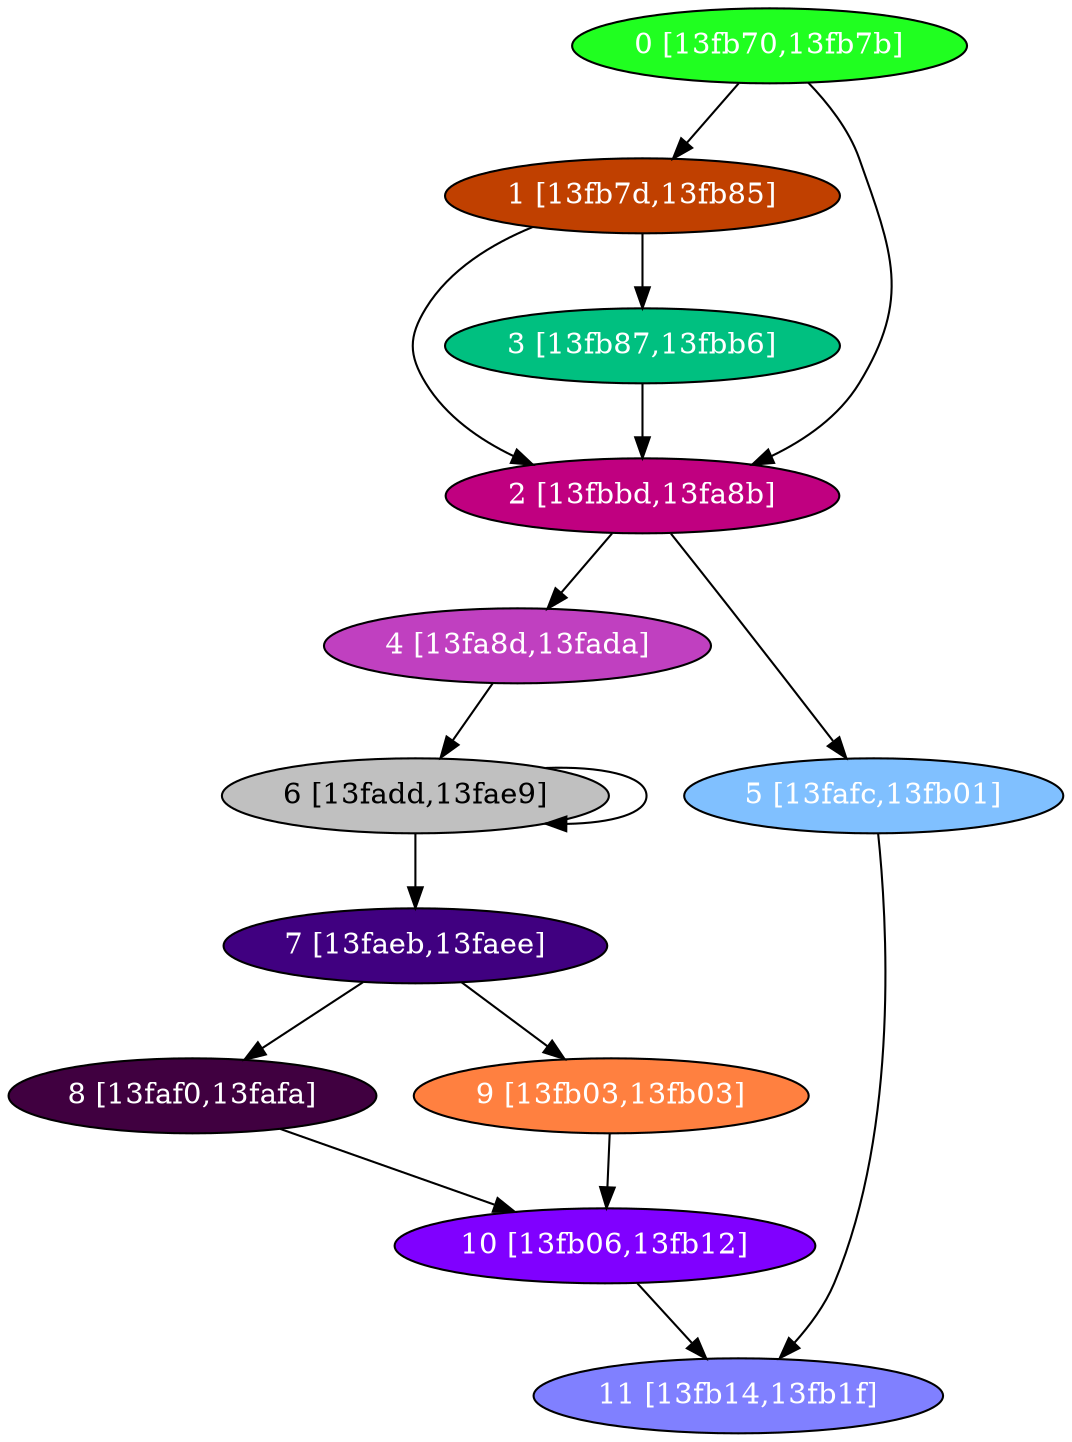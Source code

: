 diGraph libnss3{
	libnss3_0  [style=filled fillcolor="#20FF20" fontcolor="#ffffff" shape=oval label="0 [13fb70,13fb7b]"]
	libnss3_1  [style=filled fillcolor="#C04000" fontcolor="#ffffff" shape=oval label="1 [13fb7d,13fb85]"]
	libnss3_2  [style=filled fillcolor="#C00080" fontcolor="#ffffff" shape=oval label="2 [13fbbd,13fa8b]"]
	libnss3_3  [style=filled fillcolor="#00C080" fontcolor="#ffffff" shape=oval label="3 [13fb87,13fbb6]"]
	libnss3_4  [style=filled fillcolor="#C040C0" fontcolor="#ffffff" shape=oval label="4 [13fa8d,13fada]"]
	libnss3_5  [style=filled fillcolor="#80C0FF" fontcolor="#ffffff" shape=oval label="5 [13fafc,13fb01]"]
	libnss3_6  [style=filled fillcolor="#C0C0C0" fontcolor="#000000" shape=oval label="6 [13fadd,13fae9]"]
	libnss3_7  [style=filled fillcolor="#400080" fontcolor="#ffffff" shape=oval label="7 [13faeb,13faee]"]
	libnss3_8  [style=filled fillcolor="#400040" fontcolor="#ffffff" shape=oval label="8 [13faf0,13fafa]"]
	libnss3_9  [style=filled fillcolor="#FF8040" fontcolor="#ffffff" shape=oval label="9 [13fb03,13fb03]"]
	libnss3_a  [style=filled fillcolor="#8000FF" fontcolor="#ffffff" shape=oval label="10 [13fb06,13fb12]"]
	libnss3_b  [style=filled fillcolor="#8080FF" fontcolor="#ffffff" shape=oval label="11 [13fb14,13fb1f]"]

	libnss3_0 -> libnss3_1
	libnss3_0 -> libnss3_2
	libnss3_1 -> libnss3_2
	libnss3_1 -> libnss3_3
	libnss3_2 -> libnss3_4
	libnss3_2 -> libnss3_5
	libnss3_3 -> libnss3_2
	libnss3_4 -> libnss3_6
	libnss3_5 -> libnss3_b
	libnss3_6 -> libnss3_6
	libnss3_6 -> libnss3_7
	libnss3_7 -> libnss3_8
	libnss3_7 -> libnss3_9
	libnss3_8 -> libnss3_a
	libnss3_9 -> libnss3_a
	libnss3_a -> libnss3_b
}